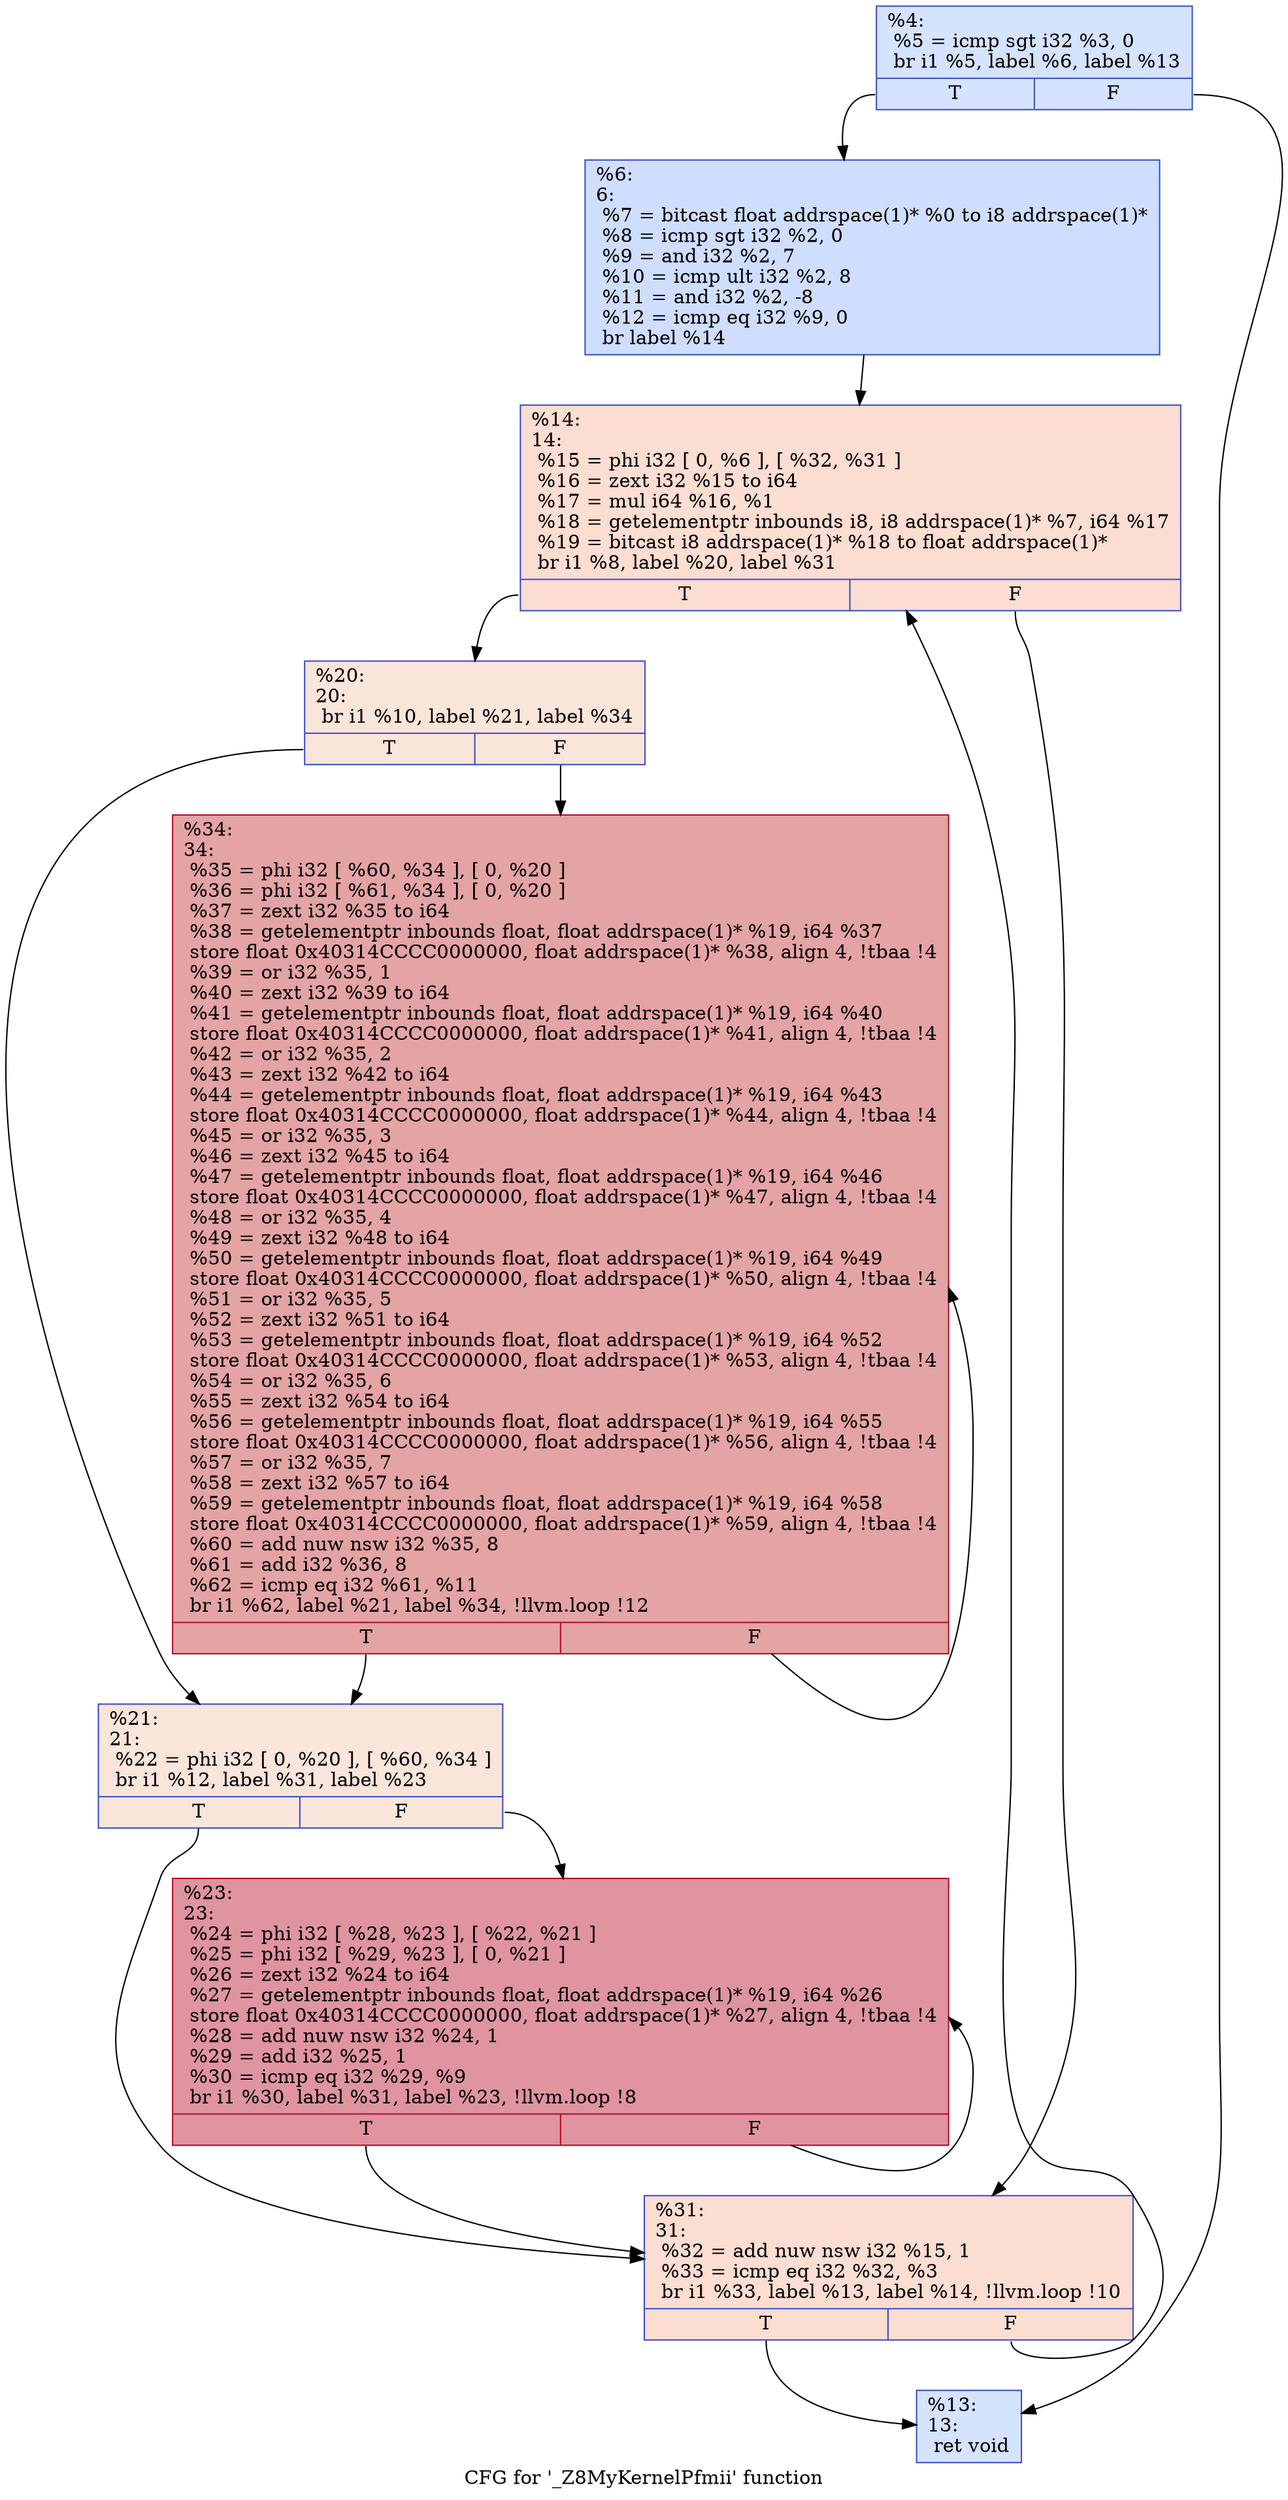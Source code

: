 digraph "CFG for '_Z8MyKernelPfmii' function" {
	label="CFG for '_Z8MyKernelPfmii' function";

	Node0x5f7c7d0 [shape=record,color="#3d50c3ff", style=filled, fillcolor="#a1c0ff70",label="{%4:\l  %5 = icmp sgt i32 %3, 0\l  br i1 %5, label %6, label %13\l|{<s0>T|<s1>F}}"];
	Node0x5f7c7d0:s0 -> Node0x5f7c770;
	Node0x5f7c7d0:s1 -> Node0x5f7cf50;
	Node0x5f7c770 [shape=record,color="#3d50c3ff", style=filled, fillcolor="#93b5fe70",label="{%6:\l6:                                                \l  %7 = bitcast float addrspace(1)* %0 to i8 addrspace(1)*\l  %8 = icmp sgt i32 %2, 0\l  %9 = and i32 %2, 7\l  %10 = icmp ult i32 %2, 8\l  %11 = and i32 %2, -8\l  %12 = icmp eq i32 %9, 0\l  br label %14\l}"];
	Node0x5f7c770 -> Node0x5f7c820;
	Node0x5f7cf50 [shape=record,color="#3d50c3ff", style=filled, fillcolor="#a1c0ff70",label="{%13:\l13:                                               \l  ret void\l}"];
	Node0x5f7c820 [shape=record,color="#3d50c3ff", style=filled, fillcolor="#f7b39670",label="{%14:\l14:                                               \l  %15 = phi i32 [ 0, %6 ], [ %32, %31 ]\l  %16 = zext i32 %15 to i64\l  %17 = mul i64 %16, %1\l  %18 = getelementptr inbounds i8, i8 addrspace(1)* %7, i64 %17\l  %19 = bitcast i8 addrspace(1)* %18 to float addrspace(1)*\l  br i1 %8, label %20, label %31\l|{<s0>T|<s1>F}}"];
	Node0x5f7c820:s0 -> Node0x5f7d940;
	Node0x5f7c820:s1 -> Node0x5f7d5b0;
	Node0x5f7d940 [shape=record,color="#3d50c3ff", style=filled, fillcolor="#f4c5ad70",label="{%20:\l20:                                               \l  br i1 %10, label %21, label %34\l|{<s0>T|<s1>F}}"];
	Node0x5f7d940:s0 -> Node0x5f7da80;
	Node0x5f7d940:s1 -> Node0x5f7dad0;
	Node0x5f7da80 [shape=record,color="#3d50c3ff", style=filled, fillcolor="#f4c5ad70",label="{%21:\l21:                                               \l  %22 = phi i32 [ 0, %20 ], [ %60, %34 ]\l  br i1 %12, label %31, label %23\l|{<s0>T|<s1>F}}"];
	Node0x5f7da80:s0 -> Node0x5f7d5b0;
	Node0x5f7da80:s1 -> Node0x5f7dcf0;
	Node0x5f7dcf0 [shape=record,color="#b70d28ff", style=filled, fillcolor="#b70d2870",label="{%23:\l23:                                               \l  %24 = phi i32 [ %28, %23 ], [ %22, %21 ]\l  %25 = phi i32 [ %29, %23 ], [ 0, %21 ]\l  %26 = zext i32 %24 to i64\l  %27 = getelementptr inbounds float, float addrspace(1)* %19, i64 %26\l  store float 0x40314CCCC0000000, float addrspace(1)* %27, align 4, !tbaa !4\l  %28 = add nuw nsw i32 %24, 1\l  %29 = add i32 %25, 1\l  %30 = icmp eq i32 %29, %9\l  br i1 %30, label %31, label %23, !llvm.loop !8\l|{<s0>T|<s1>F}}"];
	Node0x5f7dcf0:s0 -> Node0x5f7d5b0;
	Node0x5f7dcf0:s1 -> Node0x5f7dcf0;
	Node0x5f7d5b0 [shape=record,color="#3d50c3ff", style=filled, fillcolor="#f7b39670",label="{%31:\l31:                                               \l  %32 = add nuw nsw i32 %15, 1\l  %33 = icmp eq i32 %32, %3\l  br i1 %33, label %13, label %14, !llvm.loop !10\l|{<s0>T|<s1>F}}"];
	Node0x5f7d5b0:s0 -> Node0x5f7cf50;
	Node0x5f7d5b0:s1 -> Node0x5f7c820;
	Node0x5f7dad0 [shape=record,color="#b70d28ff", style=filled, fillcolor="#c32e3170",label="{%34:\l34:                                               \l  %35 = phi i32 [ %60, %34 ], [ 0, %20 ]\l  %36 = phi i32 [ %61, %34 ], [ 0, %20 ]\l  %37 = zext i32 %35 to i64\l  %38 = getelementptr inbounds float, float addrspace(1)* %19, i64 %37\l  store float 0x40314CCCC0000000, float addrspace(1)* %38, align 4, !tbaa !4\l  %39 = or i32 %35, 1\l  %40 = zext i32 %39 to i64\l  %41 = getelementptr inbounds float, float addrspace(1)* %19, i64 %40\l  store float 0x40314CCCC0000000, float addrspace(1)* %41, align 4, !tbaa !4\l  %42 = or i32 %35, 2\l  %43 = zext i32 %42 to i64\l  %44 = getelementptr inbounds float, float addrspace(1)* %19, i64 %43\l  store float 0x40314CCCC0000000, float addrspace(1)* %44, align 4, !tbaa !4\l  %45 = or i32 %35, 3\l  %46 = zext i32 %45 to i64\l  %47 = getelementptr inbounds float, float addrspace(1)* %19, i64 %46\l  store float 0x40314CCCC0000000, float addrspace(1)* %47, align 4, !tbaa !4\l  %48 = or i32 %35, 4\l  %49 = zext i32 %48 to i64\l  %50 = getelementptr inbounds float, float addrspace(1)* %19, i64 %49\l  store float 0x40314CCCC0000000, float addrspace(1)* %50, align 4, !tbaa !4\l  %51 = or i32 %35, 5\l  %52 = zext i32 %51 to i64\l  %53 = getelementptr inbounds float, float addrspace(1)* %19, i64 %52\l  store float 0x40314CCCC0000000, float addrspace(1)* %53, align 4, !tbaa !4\l  %54 = or i32 %35, 6\l  %55 = zext i32 %54 to i64\l  %56 = getelementptr inbounds float, float addrspace(1)* %19, i64 %55\l  store float 0x40314CCCC0000000, float addrspace(1)* %56, align 4, !tbaa !4\l  %57 = or i32 %35, 7\l  %58 = zext i32 %57 to i64\l  %59 = getelementptr inbounds float, float addrspace(1)* %19, i64 %58\l  store float 0x40314CCCC0000000, float addrspace(1)* %59, align 4, !tbaa !4\l  %60 = add nuw nsw i32 %35, 8\l  %61 = add i32 %36, 8\l  %62 = icmp eq i32 %61, %11\l  br i1 %62, label %21, label %34, !llvm.loop !12\l|{<s0>T|<s1>F}}"];
	Node0x5f7dad0:s0 -> Node0x5f7da80;
	Node0x5f7dad0:s1 -> Node0x5f7dad0;
}

